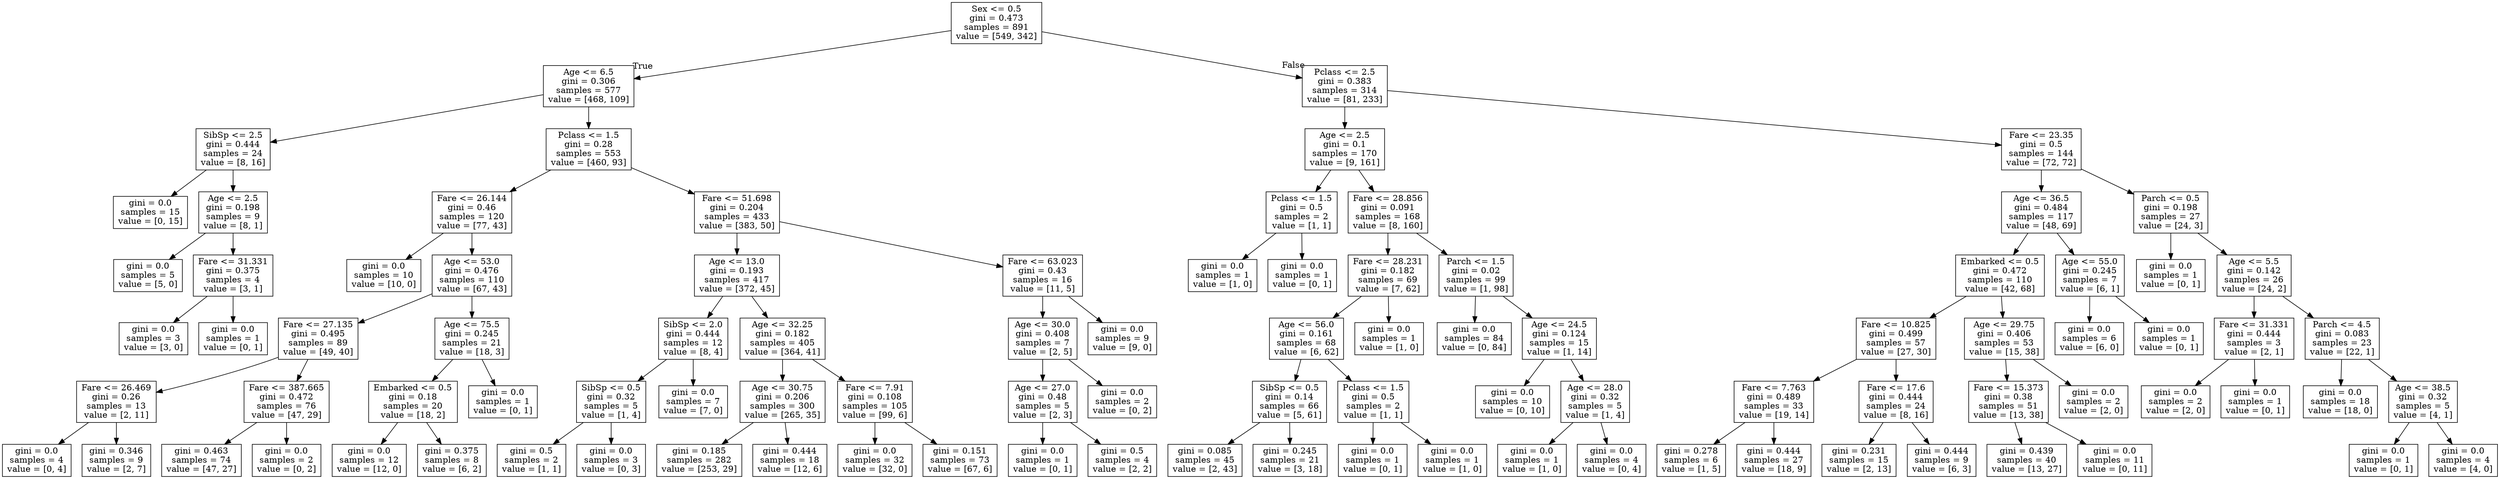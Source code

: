 digraph Tree {
node [shape=box] ;
0 [label="Sex <= 0.5\ngini = 0.473\nsamples = 891\nvalue = [549, 342]"] ;
1 [label="Age <= 6.5\ngini = 0.306\nsamples = 577\nvalue = [468, 109]"] ;
0 -> 1 [labeldistance=2.5, labelangle=45, headlabel="True"] ;
2 [label="SibSp <= 2.5\ngini = 0.444\nsamples = 24\nvalue = [8, 16]"] ;
1 -> 2 ;
3 [label="gini = 0.0\nsamples = 15\nvalue = [0, 15]"] ;
2 -> 3 ;
4 [label="Age <= 2.5\ngini = 0.198\nsamples = 9\nvalue = [8, 1]"] ;
2 -> 4 ;
5 [label="gini = 0.0\nsamples = 5\nvalue = [5, 0]"] ;
4 -> 5 ;
6 [label="Fare <= 31.331\ngini = 0.375\nsamples = 4\nvalue = [3, 1]"] ;
4 -> 6 ;
7 [label="gini = 0.0\nsamples = 3\nvalue = [3, 0]"] ;
6 -> 7 ;
8 [label="gini = 0.0\nsamples = 1\nvalue = [0, 1]"] ;
6 -> 8 ;
9 [label="Pclass <= 1.5\ngini = 0.28\nsamples = 553\nvalue = [460, 93]"] ;
1 -> 9 ;
10 [label="Fare <= 26.144\ngini = 0.46\nsamples = 120\nvalue = [77, 43]"] ;
9 -> 10 ;
11 [label="gini = 0.0\nsamples = 10\nvalue = [10, 0]"] ;
10 -> 11 ;
12 [label="Age <= 53.0\ngini = 0.476\nsamples = 110\nvalue = [67, 43]"] ;
10 -> 12 ;
13 [label="Fare <= 27.135\ngini = 0.495\nsamples = 89\nvalue = [49, 40]"] ;
12 -> 13 ;
14 [label="Fare <= 26.469\ngini = 0.26\nsamples = 13\nvalue = [2, 11]"] ;
13 -> 14 ;
15 [label="gini = 0.0\nsamples = 4\nvalue = [0, 4]"] ;
14 -> 15 ;
16 [label="gini = 0.346\nsamples = 9\nvalue = [2, 7]"] ;
14 -> 16 ;
17 [label="Fare <= 387.665\ngini = 0.472\nsamples = 76\nvalue = [47, 29]"] ;
13 -> 17 ;
18 [label="gini = 0.463\nsamples = 74\nvalue = [47, 27]"] ;
17 -> 18 ;
19 [label="gini = 0.0\nsamples = 2\nvalue = [0, 2]"] ;
17 -> 19 ;
20 [label="Age <= 75.5\ngini = 0.245\nsamples = 21\nvalue = [18, 3]"] ;
12 -> 20 ;
21 [label="Embarked <= 0.5\ngini = 0.18\nsamples = 20\nvalue = [18, 2]"] ;
20 -> 21 ;
22 [label="gini = 0.0\nsamples = 12\nvalue = [12, 0]"] ;
21 -> 22 ;
23 [label="gini = 0.375\nsamples = 8\nvalue = [6, 2]"] ;
21 -> 23 ;
24 [label="gini = 0.0\nsamples = 1\nvalue = [0, 1]"] ;
20 -> 24 ;
25 [label="Fare <= 51.698\ngini = 0.204\nsamples = 433\nvalue = [383, 50]"] ;
9 -> 25 ;
26 [label="Age <= 13.0\ngini = 0.193\nsamples = 417\nvalue = [372, 45]"] ;
25 -> 26 ;
27 [label="SibSp <= 2.0\ngini = 0.444\nsamples = 12\nvalue = [8, 4]"] ;
26 -> 27 ;
28 [label="SibSp <= 0.5\ngini = 0.32\nsamples = 5\nvalue = [1, 4]"] ;
27 -> 28 ;
29 [label="gini = 0.5\nsamples = 2\nvalue = [1, 1]"] ;
28 -> 29 ;
30 [label="gini = 0.0\nsamples = 3\nvalue = [0, 3]"] ;
28 -> 30 ;
31 [label="gini = 0.0\nsamples = 7\nvalue = [7, 0]"] ;
27 -> 31 ;
32 [label="Age <= 32.25\ngini = 0.182\nsamples = 405\nvalue = [364, 41]"] ;
26 -> 32 ;
33 [label="Age <= 30.75\ngini = 0.206\nsamples = 300\nvalue = [265, 35]"] ;
32 -> 33 ;
34 [label="gini = 0.185\nsamples = 282\nvalue = [253, 29]"] ;
33 -> 34 ;
35 [label="gini = 0.444\nsamples = 18\nvalue = [12, 6]"] ;
33 -> 35 ;
36 [label="Fare <= 7.91\ngini = 0.108\nsamples = 105\nvalue = [99, 6]"] ;
32 -> 36 ;
37 [label="gini = 0.0\nsamples = 32\nvalue = [32, 0]"] ;
36 -> 37 ;
38 [label="gini = 0.151\nsamples = 73\nvalue = [67, 6]"] ;
36 -> 38 ;
39 [label="Fare <= 63.023\ngini = 0.43\nsamples = 16\nvalue = [11, 5]"] ;
25 -> 39 ;
40 [label="Age <= 30.0\ngini = 0.408\nsamples = 7\nvalue = [2, 5]"] ;
39 -> 40 ;
41 [label="Age <= 27.0\ngini = 0.48\nsamples = 5\nvalue = [2, 3]"] ;
40 -> 41 ;
42 [label="gini = 0.0\nsamples = 1\nvalue = [0, 1]"] ;
41 -> 42 ;
43 [label="gini = 0.5\nsamples = 4\nvalue = [2, 2]"] ;
41 -> 43 ;
44 [label="gini = 0.0\nsamples = 2\nvalue = [0, 2]"] ;
40 -> 44 ;
45 [label="gini = 0.0\nsamples = 9\nvalue = [9, 0]"] ;
39 -> 45 ;
46 [label="Pclass <= 2.5\ngini = 0.383\nsamples = 314\nvalue = [81, 233]"] ;
0 -> 46 [labeldistance=2.5, labelangle=-45, headlabel="False"] ;
47 [label="Age <= 2.5\ngini = 0.1\nsamples = 170\nvalue = [9, 161]"] ;
46 -> 47 ;
48 [label="Pclass <= 1.5\ngini = 0.5\nsamples = 2\nvalue = [1, 1]"] ;
47 -> 48 ;
49 [label="gini = 0.0\nsamples = 1\nvalue = [1, 0]"] ;
48 -> 49 ;
50 [label="gini = 0.0\nsamples = 1\nvalue = [0, 1]"] ;
48 -> 50 ;
51 [label="Fare <= 28.856\ngini = 0.091\nsamples = 168\nvalue = [8, 160]"] ;
47 -> 51 ;
52 [label="Fare <= 28.231\ngini = 0.182\nsamples = 69\nvalue = [7, 62]"] ;
51 -> 52 ;
53 [label="Age <= 56.0\ngini = 0.161\nsamples = 68\nvalue = [6, 62]"] ;
52 -> 53 ;
54 [label="SibSp <= 0.5\ngini = 0.14\nsamples = 66\nvalue = [5, 61]"] ;
53 -> 54 ;
55 [label="gini = 0.085\nsamples = 45\nvalue = [2, 43]"] ;
54 -> 55 ;
56 [label="gini = 0.245\nsamples = 21\nvalue = [3, 18]"] ;
54 -> 56 ;
57 [label="Pclass <= 1.5\ngini = 0.5\nsamples = 2\nvalue = [1, 1]"] ;
53 -> 57 ;
58 [label="gini = 0.0\nsamples = 1\nvalue = [0, 1]"] ;
57 -> 58 ;
59 [label="gini = 0.0\nsamples = 1\nvalue = [1, 0]"] ;
57 -> 59 ;
60 [label="gini = 0.0\nsamples = 1\nvalue = [1, 0]"] ;
52 -> 60 ;
61 [label="Parch <= 1.5\ngini = 0.02\nsamples = 99\nvalue = [1, 98]"] ;
51 -> 61 ;
62 [label="gini = 0.0\nsamples = 84\nvalue = [0, 84]"] ;
61 -> 62 ;
63 [label="Age <= 24.5\ngini = 0.124\nsamples = 15\nvalue = [1, 14]"] ;
61 -> 63 ;
64 [label="gini = 0.0\nsamples = 10\nvalue = [0, 10]"] ;
63 -> 64 ;
65 [label="Age <= 28.0\ngini = 0.32\nsamples = 5\nvalue = [1, 4]"] ;
63 -> 65 ;
66 [label="gini = 0.0\nsamples = 1\nvalue = [1, 0]"] ;
65 -> 66 ;
67 [label="gini = 0.0\nsamples = 4\nvalue = [0, 4]"] ;
65 -> 67 ;
68 [label="Fare <= 23.35\ngini = 0.5\nsamples = 144\nvalue = [72, 72]"] ;
46 -> 68 ;
69 [label="Age <= 36.5\ngini = 0.484\nsamples = 117\nvalue = [48, 69]"] ;
68 -> 69 ;
70 [label="Embarked <= 0.5\ngini = 0.472\nsamples = 110\nvalue = [42, 68]"] ;
69 -> 70 ;
71 [label="Fare <= 10.825\ngini = 0.499\nsamples = 57\nvalue = [27, 30]"] ;
70 -> 71 ;
72 [label="Fare <= 7.763\ngini = 0.489\nsamples = 33\nvalue = [19, 14]"] ;
71 -> 72 ;
73 [label="gini = 0.278\nsamples = 6\nvalue = [1, 5]"] ;
72 -> 73 ;
74 [label="gini = 0.444\nsamples = 27\nvalue = [18, 9]"] ;
72 -> 74 ;
75 [label="Fare <= 17.6\ngini = 0.444\nsamples = 24\nvalue = [8, 16]"] ;
71 -> 75 ;
76 [label="gini = 0.231\nsamples = 15\nvalue = [2, 13]"] ;
75 -> 76 ;
77 [label="gini = 0.444\nsamples = 9\nvalue = [6, 3]"] ;
75 -> 77 ;
78 [label="Age <= 29.75\ngini = 0.406\nsamples = 53\nvalue = [15, 38]"] ;
70 -> 78 ;
79 [label="Fare <= 15.373\ngini = 0.38\nsamples = 51\nvalue = [13, 38]"] ;
78 -> 79 ;
80 [label="gini = 0.439\nsamples = 40\nvalue = [13, 27]"] ;
79 -> 80 ;
81 [label="gini = 0.0\nsamples = 11\nvalue = [0, 11]"] ;
79 -> 81 ;
82 [label="gini = 0.0\nsamples = 2\nvalue = [2, 0]"] ;
78 -> 82 ;
83 [label="Age <= 55.0\ngini = 0.245\nsamples = 7\nvalue = [6, 1]"] ;
69 -> 83 ;
84 [label="gini = 0.0\nsamples = 6\nvalue = [6, 0]"] ;
83 -> 84 ;
85 [label="gini = 0.0\nsamples = 1\nvalue = [0, 1]"] ;
83 -> 85 ;
86 [label="Parch <= 0.5\ngini = 0.198\nsamples = 27\nvalue = [24, 3]"] ;
68 -> 86 ;
87 [label="gini = 0.0\nsamples = 1\nvalue = [0, 1]"] ;
86 -> 87 ;
88 [label="Age <= 5.5\ngini = 0.142\nsamples = 26\nvalue = [24, 2]"] ;
86 -> 88 ;
89 [label="Fare <= 31.331\ngini = 0.444\nsamples = 3\nvalue = [2, 1]"] ;
88 -> 89 ;
90 [label="gini = 0.0\nsamples = 2\nvalue = [2, 0]"] ;
89 -> 90 ;
91 [label="gini = 0.0\nsamples = 1\nvalue = [0, 1]"] ;
89 -> 91 ;
92 [label="Parch <= 4.5\ngini = 0.083\nsamples = 23\nvalue = [22, 1]"] ;
88 -> 92 ;
93 [label="gini = 0.0\nsamples = 18\nvalue = [18, 0]"] ;
92 -> 93 ;
94 [label="Age <= 38.5\ngini = 0.32\nsamples = 5\nvalue = [4, 1]"] ;
92 -> 94 ;
95 [label="gini = 0.0\nsamples = 1\nvalue = [0, 1]"] ;
94 -> 95 ;
96 [label="gini = 0.0\nsamples = 4\nvalue = [4, 0]"] ;
94 -> 96 ;
}